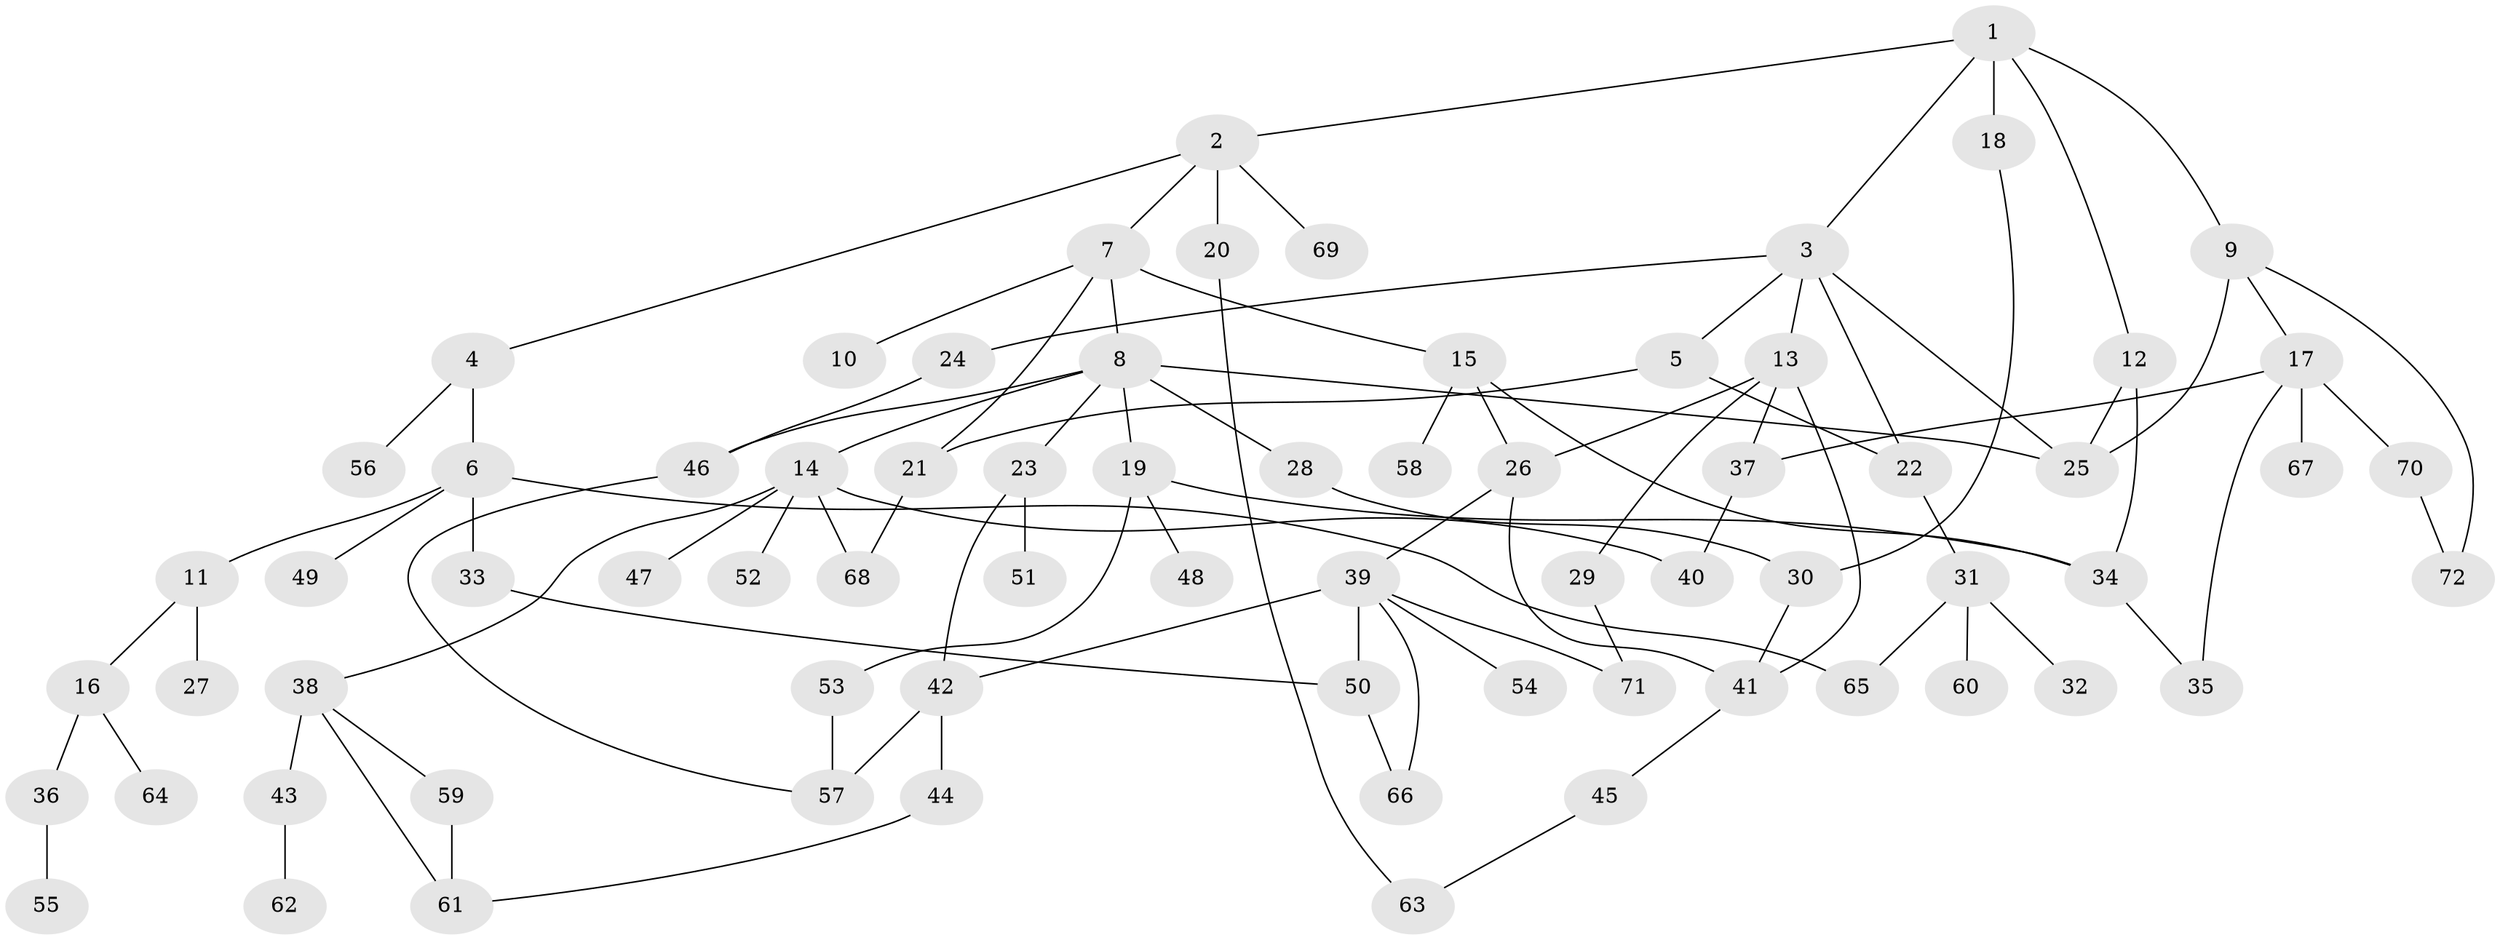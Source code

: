 // coarse degree distribution, {8: 0.09523809523809523, 10: 0.047619047619047616, 6: 0.047619047619047616, 4: 0.19047619047619047, 2: 0.42857142857142855, 5: 0.047619047619047616, 1: 0.14285714285714285}
// Generated by graph-tools (version 1.1) at 2025/16/03/04/25 18:16:56]
// undirected, 72 vertices, 98 edges
graph export_dot {
graph [start="1"]
  node [color=gray90,style=filled];
  1;
  2;
  3;
  4;
  5;
  6;
  7;
  8;
  9;
  10;
  11;
  12;
  13;
  14;
  15;
  16;
  17;
  18;
  19;
  20;
  21;
  22;
  23;
  24;
  25;
  26;
  27;
  28;
  29;
  30;
  31;
  32;
  33;
  34;
  35;
  36;
  37;
  38;
  39;
  40;
  41;
  42;
  43;
  44;
  45;
  46;
  47;
  48;
  49;
  50;
  51;
  52;
  53;
  54;
  55;
  56;
  57;
  58;
  59;
  60;
  61;
  62;
  63;
  64;
  65;
  66;
  67;
  68;
  69;
  70;
  71;
  72;
  1 -- 2;
  1 -- 3;
  1 -- 9;
  1 -- 12;
  1 -- 18;
  2 -- 4;
  2 -- 7;
  2 -- 20;
  2 -- 69;
  3 -- 5;
  3 -- 13;
  3 -- 22;
  3 -- 24;
  3 -- 25;
  4 -- 6;
  4 -- 56;
  5 -- 21;
  5 -- 22;
  6 -- 11;
  6 -- 33;
  6 -- 49;
  6 -- 65;
  7 -- 8;
  7 -- 10;
  7 -- 15;
  7 -- 21;
  8 -- 14;
  8 -- 19;
  8 -- 23;
  8 -- 28;
  8 -- 46;
  8 -- 25;
  9 -- 17;
  9 -- 72;
  9 -- 25;
  11 -- 16;
  11 -- 27;
  12 -- 25;
  12 -- 34;
  13 -- 26;
  13 -- 29;
  13 -- 37;
  13 -- 41;
  14 -- 38;
  14 -- 40;
  14 -- 47;
  14 -- 52;
  14 -- 68;
  15 -- 34;
  15 -- 58;
  15 -- 26;
  16 -- 36;
  16 -- 64;
  17 -- 35;
  17 -- 67;
  17 -- 70;
  17 -- 37;
  18 -- 30;
  19 -- 48;
  19 -- 53;
  19 -- 34;
  20 -- 63;
  21 -- 68;
  22 -- 31;
  23 -- 42;
  23 -- 51;
  24 -- 46;
  26 -- 39;
  26 -- 41;
  28 -- 30;
  29 -- 71;
  30 -- 41;
  31 -- 32;
  31 -- 60;
  31 -- 65;
  33 -- 50;
  34 -- 35;
  36 -- 55;
  37 -- 40;
  38 -- 43;
  38 -- 59;
  38 -- 61;
  39 -- 50;
  39 -- 54;
  39 -- 66;
  39 -- 71;
  39 -- 42;
  41 -- 45;
  42 -- 44;
  42 -- 57;
  43 -- 62;
  44 -- 61;
  45 -- 63;
  46 -- 57;
  50 -- 66;
  53 -- 57;
  59 -- 61;
  70 -- 72;
}
